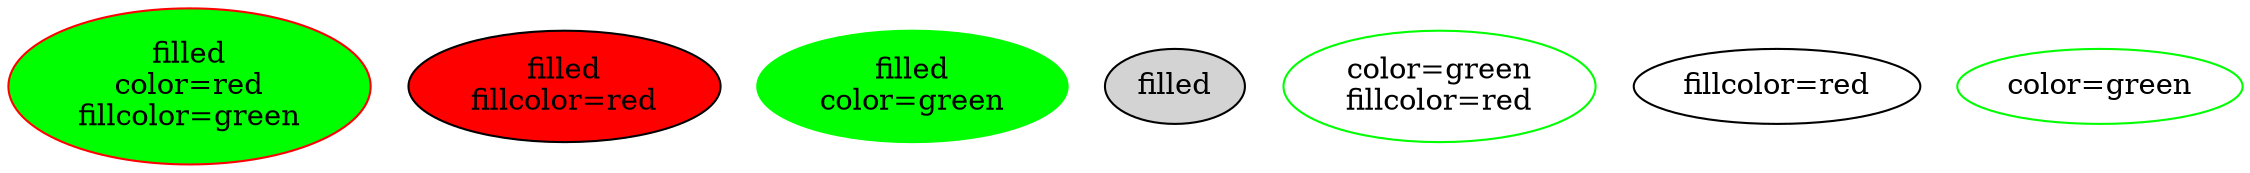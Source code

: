 /* how to set the bordercolor of a node to green */
digraph "g"
{
 "test1" [style="filled",color=red,fillcolor=green,label="filled\ncolor=red\nfillcolor=green"];
 "test2" [style="filled",fillcolor=red,label="filled\nfillcolor=red"];
 "test3" [style="filled",color=green,label="filled\ncolor=green"];
 "test4" [style="filled",label="filled"];

 "test5" [color=green,fillcolor=red,label="color=green\nfillcolor=red"];
 "test6" [fillcolor=red,label="fillcolor=red"];
 "test7" [color=green,label="color=green"];
}
